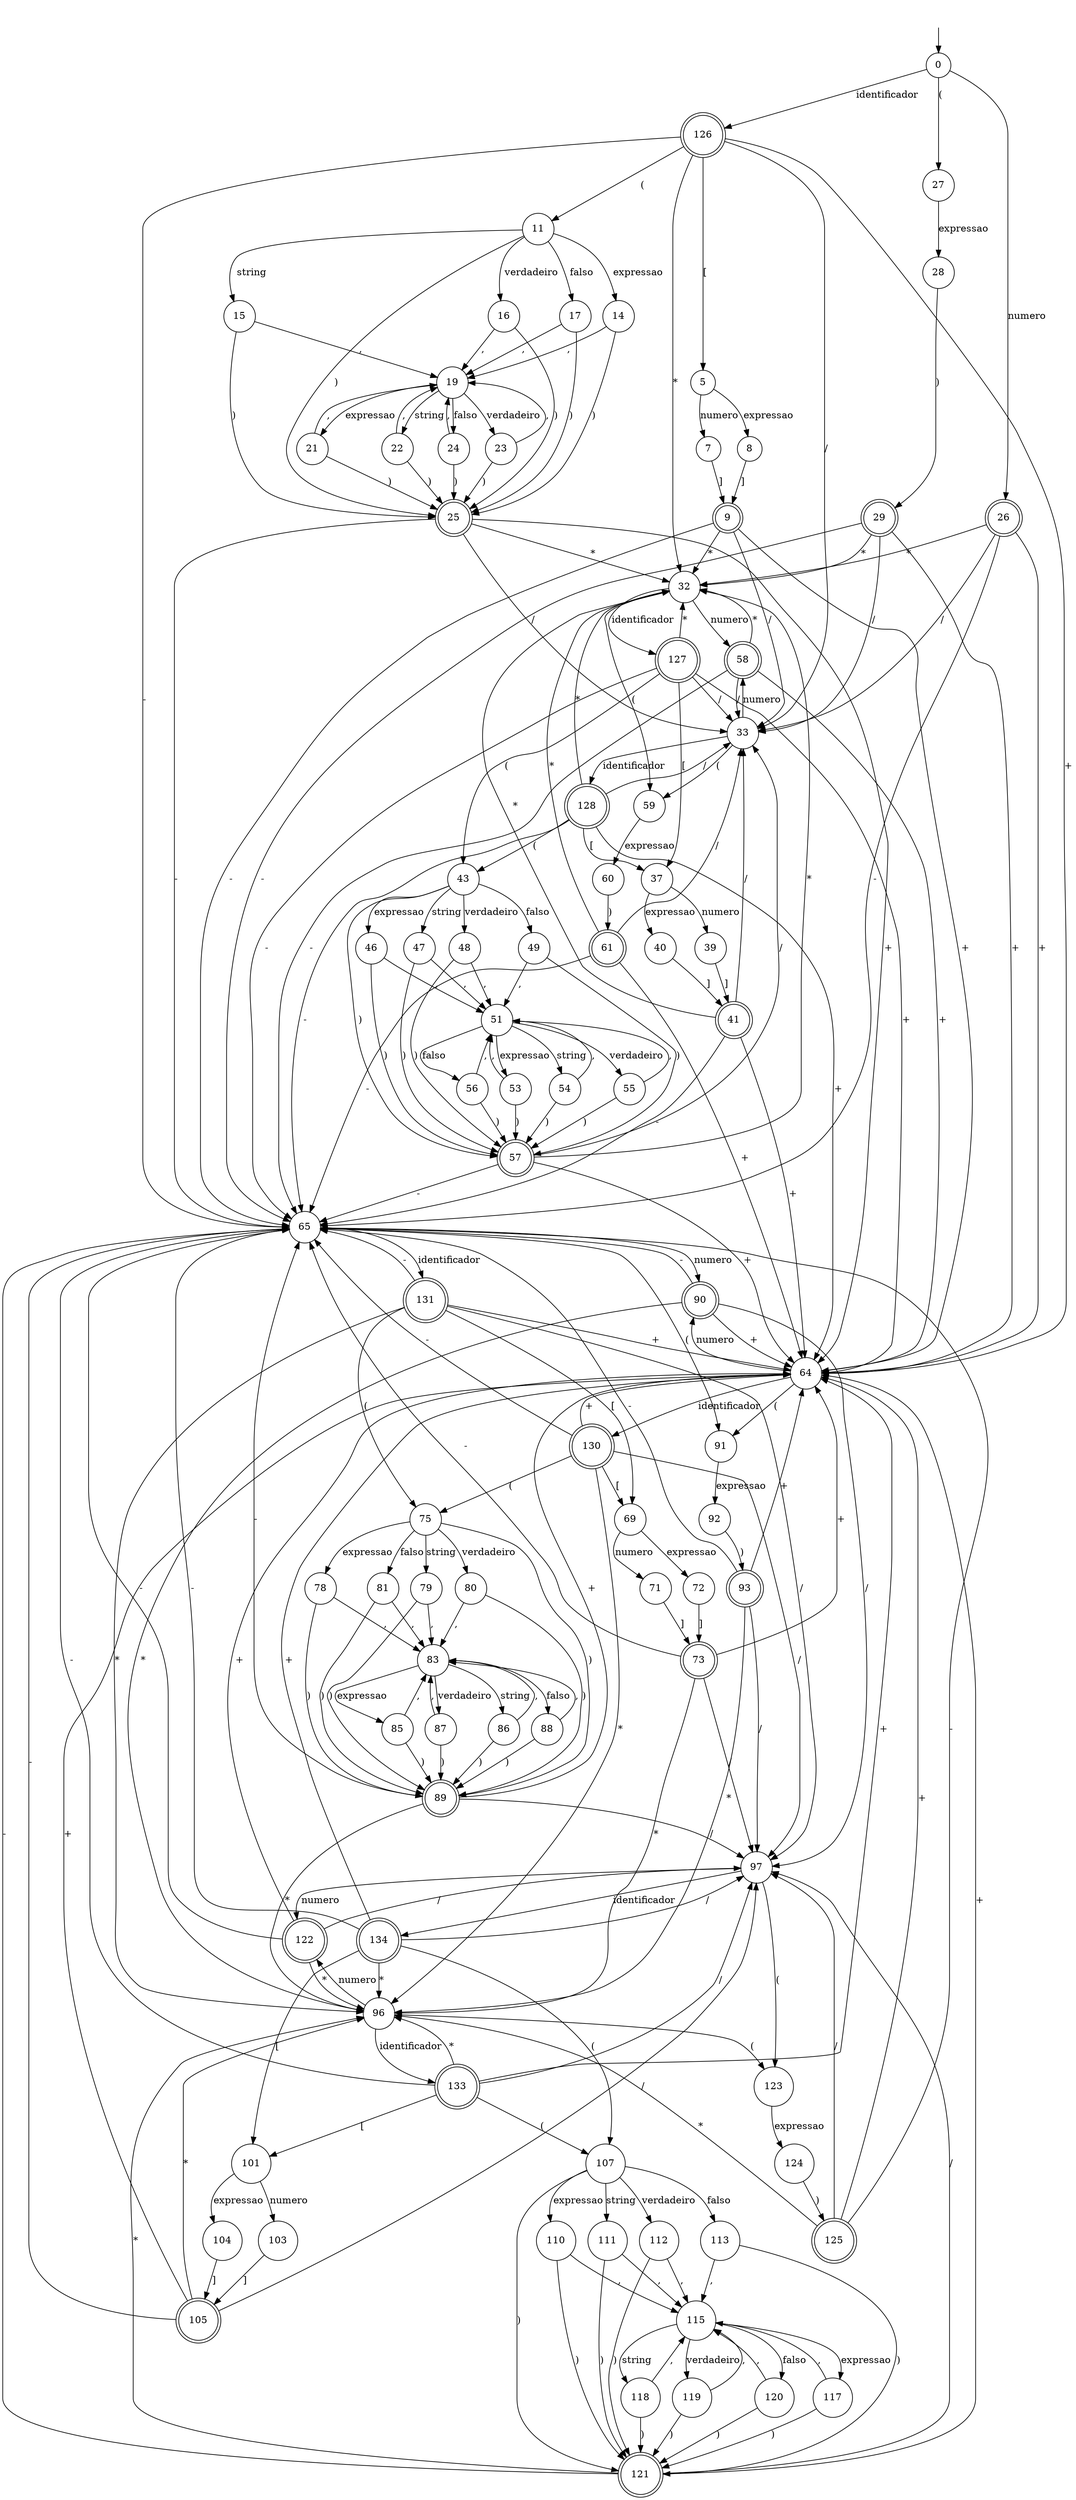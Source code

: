 digraph expressao {

	null [shape = plaintext label=""];
	node [shape = doublecircle] 9 25 26 29 41 57 58 61 73 89 90 93 105 121 122 125 126 127 128 130 131 133 134;
	node [shape = circle];

	null -> 0;
	0 -> 26 [ label = numero ];
	0 -> 27 [ label = "(" ];
	0 -> 126 [ label = identificador ];
	5 -> 7 [ label = numero ];
	5 -> 8 [ label = expressao ];
	7 -> 9 [ label = "]" ];
	8 -> 9 [ label = "]" ];
	9 -> 32 [ label = "*" ];
	9 -> 33 [ label = "/" ];
	9 -> 64 [ label = "+" ];
	9 -> 65 [ label = "-" ];
	11 -> 14 [ label = expressao ];
	11 -> 15 [ label = string ];
	11 -> 16 [ label = "verdadeiro" ];
	11 -> 17 [ label = "falso" ];
	11 -> 25 [ label = ")" ];
	14 -> 19 [ label = "," ];
	14 -> 25 [ label = ")" ];
	15 -> 19 [ label = "," ];
	15 -> 25 [ label = ")" ];
	16 -> 19 [ label = "," ];
	16 -> 25 [ label = ")" ];
	17 -> 19 [ label = "," ];
	17 -> 25 [ label = ")" ];
	19 -> 21 [ label = expressao ];
	19 -> 22 [ label = string ];
	19 -> 23 [ label = "verdadeiro" ];
	19 -> 24 [ label = "falso" ];
	21 -> 19 [ label = "," ];
	21 -> 25 [ label = ")" ];
	22 -> 19 [ label = "," ];
	22 -> 25 [ label = ")" ];
	23 -> 19 [ label = "," ];
	23 -> 25 [ label = ")" ];
	24 -> 19 [ label = "," ];
	24 -> 25 [ label = ")" ];
	25 -> 32 [ label = "*" ];
	25 -> 33 [ label = "/" ];
	25 -> 64 [ label = "+" ];
	25 -> 65 [ label = "-" ];
	26 -> 32 [ label = "*" ];
	26 -> 33 [ label = "/" ];
	26 -> 64 [ label = "+" ];
	26 -> 65 [ label = "-" ];
	27 -> 28 [ label = expressao ];
	28 -> 29 [ label = ")" ];
	29 -> 32 [ label = "*" ];
	29 -> 33 [ label = "/" ];
	29 -> 64 [ label = "+" ];
	29 -> 65 [ label = "-" ];
	32 -> 58 [ label = numero ];
	32 -> 59 [ label = "(" ];
	32 -> 127 [ label = identificador ];
	33 -> 58 [ label = numero ];
	33 -> 59 [ label = "(" ];
	33 -> 128 [ label = identificador ];
	37 -> 39 [ label = numero ];
	37 -> 40 [ label = expressao ];
	39 -> 41 [ label = "]" ];
	40 -> 41 [ label = "]" ];
	41 -> 32 [ label = "*" ];
	41 -> 33 [ label = "/" ];
	41 -> 64 [ label = "+" ];
	41 -> 65 [ label = "-" ];
	43 -> 46 [ label = expressao ];
	43 -> 47 [ label = string ];
	43 -> 48 [ label = "verdadeiro" ];
	43 -> 49 [ label = "falso" ];
	43 -> 57 [ label = ")" ];
	46 -> 51 [ label = "," ];
	46 -> 57 [ label = ")" ];
	47 -> 51 [ label = "," ];
	47 -> 57 [ label = ")" ];
	48 -> 51 [ label = "," ];
	48 -> 57 [ label = ")" ];
	49 -> 51 [ label = "," ];
	49 -> 57 [ label = ")" ];
	51 -> 53 [ label = expressao ];
	51 -> 54 [ label = string ];
	51 -> 55 [ label = "verdadeiro" ];
	51 -> 56 [ label = "falso" ];
	53 -> 51 [ label = "," ];
	53 -> 57 [ label = ")" ];
	54 -> 51 [ label = "," ];
	54 -> 57 [ label = ")" ];
	55 -> 51 [ label = "," ];
	55 -> 57 [ label = ")" ];
	56 -> 51 [ label = "," ];
	56 -> 57 [ label = ")" ];
	57 -> 32 [ label = "*" ];
	57 -> 33 [ label = "/" ];
	57 -> 64 [ label = "+" ];
	57 -> 65 [ label = "-" ];
	58 -> 32 [ label = "*" ];
	58 -> 33 [ label = "/" ];
	58 -> 64 [ label = "+" ];
	58 -> 65 [ label = "-" ];
	59 -> 60 [ label = expressao ];
	60 -> 61 [ label = ")" ];
	61 -> 32 [ label = "*" ];
	61 -> 33 [ label = "/" ];
	61 -> 64 [ label = "+" ];
	61 -> 65 [ label = "-" ];
	64 -> 90 [ label = numero ];
	64 -> 91 [ label = "(" ];
	64 -> 130 [ label = identificador ];
	65 -> 90 [ label = numero ];
	65 -> 91 [ label = "(" ];
	65 -> 131 [ label = identificador ];
	69 -> 71 [ label = numero ];
	69 -> 72 [ label = expressao ];
	71 -> 73 [ label = "]" ];
	72 -> 73 [ label = "]" ];
	73 -> 96 [ label = "*" ];
	73 -> 97 [ label = "/" ];
	73 -> 64 [ label = "+" ];
	73 -> 65 [ label = "-" ];
	75 -> 78 [ label = expressao ];
	75 -> 79 [ label = string ];
	75 -> 80 [ label = "verdadeiro" ];
	75 -> 81 [ label = "falso" ];
	75 -> 89 [ label = ")" ];
	78 -> 83 [ label = "," ];
	78 -> 89 [ label = ")" ];
	79 -> 83 [ label = "," ];
	79 -> 89 [ label = ")" ];
	80 -> 83 [ label = "," ];
	80 -> 89 [ label = ")" ];
	81 -> 83 [ label = "," ];
	81 -> 89 [ label = ")" ];
	83 -> 85 [ label = expressao ];
	83 -> 86 [ label = string ];
	83 -> 87 [ label = "verdadeiro" ];
	83 -> 88 [ label = "falso" ];
	85 -> 83 [ label = "," ];
	85 -> 89 [ label = ")" ];
	86 -> 83 [ label = "," ];
	86 -> 89 [ label = ")" ];
	87 -> 83 [ label = "," ];
	87 -> 89 [ label = ")" ];
	88 -> 83 [ label = "," ];
	88 -> 89 [ label = ")" ];
	89 -> 96 [ label = "*" ];
	89 -> 97 [ label = "/" ];
	89 -> 64 [ label = "+" ];
	89 -> 65 [ label = "-" ];
	90 -> 96 [ label = "*" ];
	90 -> 97 [ label = "/" ];
	90 -> 64 [ label = "+" ];
	90 -> 65 [ label = "-" ];
	91 -> 92 [ label = expressao ];
	92 -> 93 [ label = ")" ];
	93 -> 96 [ label = "*" ];
	93 -> 97 [ label = "/" ];
	93 -> 64 [ label = "+" ];
	93 -> 65 [ label = "-" ];
	96 -> 122 [ label = numero ];
	96 -> 123 [ label = "(" ];
	96 -> 133 [ label = identificador ];
	97 -> 122 [ label = numero ];
	97 -> 123 [ label = "(" ];
	97 -> 134 [ label = identificador ];
	101 -> 103 [ label = numero ];
	101 -> 104 [ label = expressao ];
	103 -> 105 [ label = "]" ];
	104 -> 105 [ label = "]" ];
	105 -> 96 [ label = "*" ];
	105 -> 97 [ label = "/" ];
	105 -> 64 [ label = "+" ];
	105 -> 65 [ label = "-" ];
	107 -> 110 [ label = expressao ];
	107 -> 111 [ label = string ];
	107 -> 112 [ label = "verdadeiro" ];
	107 -> 113 [ label = "falso" ];
	107 -> 121 [ label = ")" ];
	110 -> 115 [ label = "," ];
	110 -> 121 [ label = ")" ];
	111 -> 115 [ label = "," ];
	111 -> 121 [ label = ")" ];
	112 -> 115 [ label = "," ];
	112 -> 121 [ label = ")" ];
	113 -> 115 [ label = "," ];
	113 -> 121 [ label = ")" ];
	115 -> 117 [ label = expressao ];
	115 -> 118 [ label = string ];
	115 -> 119 [ label = "verdadeiro" ];
	115 -> 120 [ label = "falso" ];
	117 -> 115 [ label = "," ];
	117 -> 121 [ label = ")" ];
	118 -> 115 [ label = "," ];
	118 -> 121 [ label = ")" ];
	119 -> 115 [ label = "," ];
	119 -> 121 [ label = ")" ];
	120 -> 115 [ label = "," ];
	120 -> 121 [ label = ")" ];
	121 -> 96 [ label = "*" ];
	121 -> 97 [ label = "/" ];
	121 -> 64 [ label = "+" ];
	121 -> 65 [ label = "-" ];
	122 -> 96 [ label = "*" ];
	122 -> 97 [ label = "/" ];
	122 -> 64 [ label = "+" ];
	122 -> 65 [ label = "-" ];
	123 -> 124 [ label = expressao ];
	124 -> 125 [ label = ")" ];
	125 -> 96 [ label = "*" ];
	125 -> 97 [ label = "/" ];
	125 -> 64 [ label = "+" ];
	125 -> 65 [ label = "-" ];
	126 -> 5 [ label = "[" ];
	126 -> 32 [ label = "*" ];
	126 -> 33 [ label = "/" ];
	126 -> 64 [ label = "+" ];
	126 -> 65 [ label = "-" ];
	126 -> 11 [ label = "(" ];
	127 -> 37 [ label = "[" ];
	127 -> 32 [ label = "*" ];
	127 -> 33 [ label = "/" ];
	127 -> 64 [ label = "+" ];
	127 -> 65 [ label = "-" ];
	127 -> 43 [ label = "(" ];
	128 -> 37 [ label = "[" ];
	128 -> 32 [ label = "*" ];
	128 -> 33 [ label = "/" ];
	128 -> 64 [ label = "+" ];
	128 -> 65 [ label = "-" ];
	128 -> 43 [ label = "(" ];
	130 -> 69 [ label = "[" ];
	130 -> 96 [ label = "*" ];
	130 -> 97 [ label = "/" ];
	130 -> 64 [ label = "+" ];
	130 -> 65 [ label = "-" ];
	130 -> 75 [ label = "(" ];
	131 -> 69 [ label = "[" ];
	131 -> 96 [ label = "*" ];
	131 -> 97 [ label = "/" ];
	131 -> 64 [ label = "+" ];
	131 -> 65 [ label = "-" ];
	131 -> 75 [ label = "(" ];
	133 -> 101 [ label = "[" ];
	133 -> 96 [ label = "*" ];
	133 -> 97 [ label = "/" ];
	133 -> 64 [ label = "+" ];
	133 -> 65 [ label = "-" ];
	133 -> 107 [ label = "(" ];
	134 -> 101 [ label = "[" ];
	134 -> 96 [ label = "*" ];
	134 -> 97 [ label = "/" ];
	134 -> 64 [ label = "+" ];
	134 -> 65 [ label = "-" ];
	134 -> 107 [ label = "(" ];
}